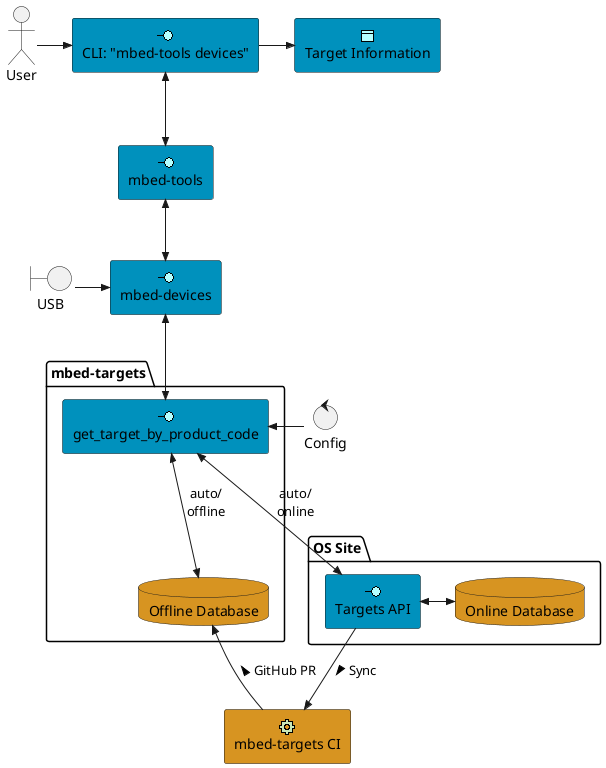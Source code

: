 @startuml
actor User
boundary USB
control Config

rectangle "CLI: "mbed-tools devices"" as CLI <<$archimate/application-interface>> #0091BD
rectangle "Target Information" as TARGET_INFO <<$archimate/application-data-object>> #0091BD

User -right->> CLI
CLI -right->> TARGET_INFO

rectangle "mbed-tools" as TOOLS <<$archimate/application-interface>> #0091BD
rectangle "mbed-devices" as DEVICES <<$archimate/application-interface>> #0091BD

package "mbed-targets" {
    rectangle "get_target_by_product_code" as TARGETS_API <<$archimate/application-interface>> #0091BD
    database "Offline Database" as OFFLINE_DB #D79421
}

USB -right->> DEVICES
CLI <<-down->> TOOLS
TOOLS <<-down->> DEVICES
DEVICES <<-down->> TARGETS_API
TARGETS_API <<-down->> OFFLINE_DB : auto/\noffline

Config -right->> TARGETS_API

package "OS Site" {
    rectangle "Targets API" as ONLINE_API <<$archimate/application-interface>> #0091BD
    database "Online Database" as ONLINE_DB #D79421
}

TARGETS_API <<-down->> ONLINE_API : auto/\nonline
ONLINE_API <<-right->> ONLINE_DB

OFFLINE_DB -[hidden]right- ONLINE_API

rectangle "mbed-targets CI" as CI <<$archimate/physical-equipment>> #D79421

ONLINE_API -down->> CI : Sync >
OFFLINE_DB <<-down- CI : GitHub PR <
@enduml
